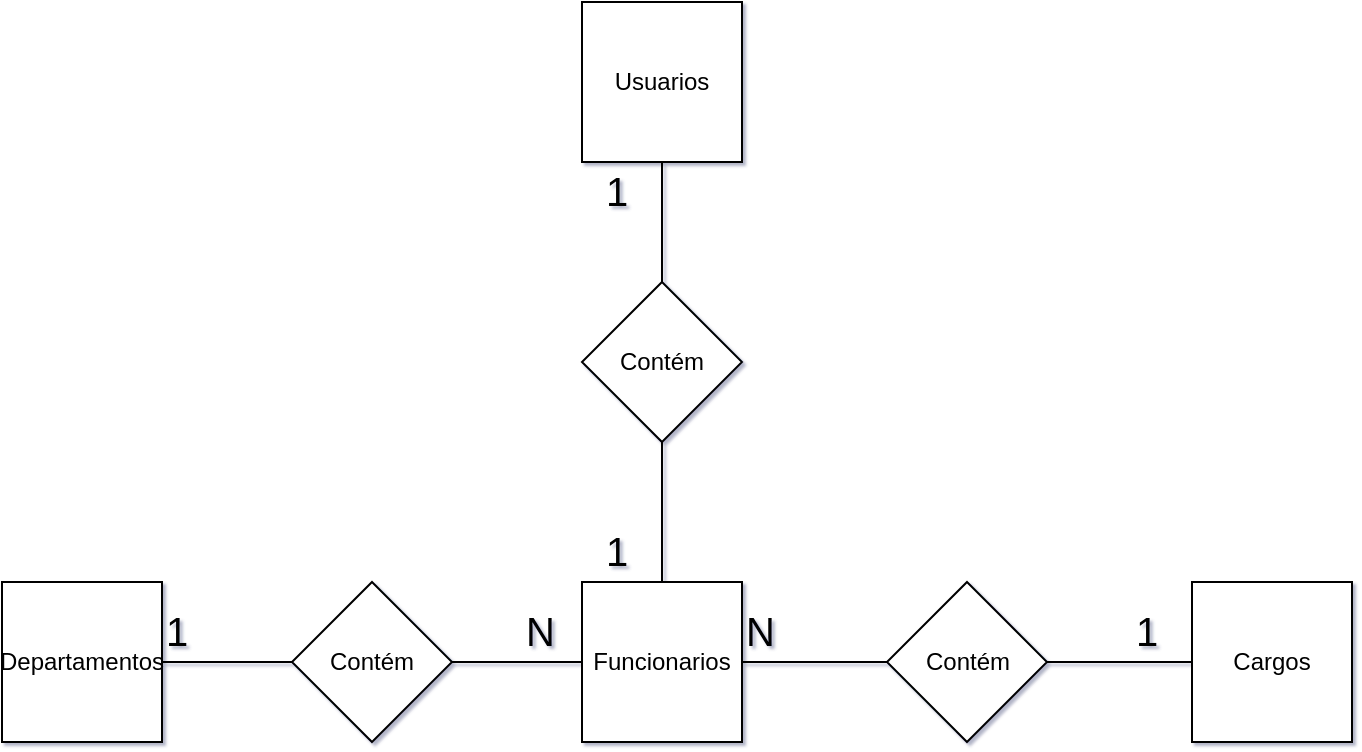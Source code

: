 <mxfile version="10.9.5" type="device"><diagram id="m13je6NSDAebl8KQ4h3d" name="Conceitual"><mxGraphModel dx="942" dy="644" grid="1" gridSize="10" guides="1" tooltips="1" connect="1" arrows="1" fold="1" page="1" pageScale="1" pageWidth="827" pageHeight="1169" math="0" shadow="1"><root><mxCell id="0"/><mxCell id="1" parent="0"/><mxCell id="jYKV54iXD8PgbQOX5oXM-18" style="edgeStyle=orthogonalEdgeStyle;rounded=0;orthogonalLoop=1;jettySize=auto;html=1;exitX=0.5;exitY=1;exitDx=0;exitDy=0;entryX=0.5;entryY=0;entryDx=0;entryDy=0;endArrow=none;endFill=0;" edge="1" parent="1" source="jYKV54iXD8PgbQOX5oXM-1" target="jYKV54iXD8PgbQOX5oXM-8"><mxGeometry relative="1" as="geometry"/></mxCell><mxCell id="jYKV54iXD8PgbQOX5oXM-1" value="Usuarios" style="whiteSpace=wrap;html=1;aspect=fixed;" vertex="1" parent="1"><mxGeometry x="395" y="60" width="80" height="80" as="geometry"/></mxCell><mxCell id="jYKV54iXD8PgbQOX5oXM-20" style="edgeStyle=orthogonalEdgeStyle;rounded=0;orthogonalLoop=1;jettySize=auto;html=1;exitX=1;exitY=0.5;exitDx=0;exitDy=0;entryX=0;entryY=0.5;entryDx=0;entryDy=0;endArrow=none;endFill=0;" edge="1" parent="1" source="jYKV54iXD8PgbQOX5oXM-2" target="jYKV54iXD8PgbQOX5oXM-10"><mxGeometry relative="1" as="geometry"/></mxCell><mxCell id="jYKV54iXD8PgbQOX5oXM-2" value="Funcionarios" style="whiteSpace=wrap;html=1;aspect=fixed;" vertex="1" parent="1"><mxGeometry x="395" y="350" width="80" height="80" as="geometry"/></mxCell><mxCell id="jYKV54iXD8PgbQOX5oXM-3" value="Departamentos" style="whiteSpace=wrap;html=1;aspect=fixed;" vertex="1" parent="1"><mxGeometry x="105" y="350" width="80" height="80" as="geometry"/></mxCell><mxCell id="jYKV54iXD8PgbQOX5oXM-4" value="Cargos" style="whiteSpace=wrap;html=1;aspect=fixed;" vertex="1" parent="1"><mxGeometry x="700" y="350" width="80" height="80" as="geometry"/></mxCell><mxCell id="jYKV54iXD8PgbQOX5oXM-22" style="edgeStyle=orthogonalEdgeStyle;rounded=0;orthogonalLoop=1;jettySize=auto;html=1;exitX=1;exitY=0.5;exitDx=0;exitDy=0;entryX=0;entryY=0.5;entryDx=0;entryDy=0;endArrow=none;endFill=0;" edge="1" parent="1" source="jYKV54iXD8PgbQOX5oXM-5" target="jYKV54iXD8PgbQOX5oXM-2"><mxGeometry relative="1" as="geometry"/></mxCell><mxCell id="jYKV54iXD8PgbQOX5oXM-23" value="" style="edgeStyle=orthogonalEdgeStyle;rounded=0;orthogonalLoop=1;jettySize=auto;html=1;endArrow=none;endFill=0;" edge="1" parent="1" source="jYKV54iXD8PgbQOX5oXM-5" target="jYKV54iXD8PgbQOX5oXM-3"><mxGeometry relative="1" as="geometry"/></mxCell><mxCell id="jYKV54iXD8PgbQOX5oXM-5" value="Contém" style="rhombus;whiteSpace=wrap;html=1;" vertex="1" parent="1"><mxGeometry x="250" y="350" width="80" height="80" as="geometry"/></mxCell><mxCell id="jYKV54iXD8PgbQOX5oXM-19" style="edgeStyle=orthogonalEdgeStyle;rounded=0;orthogonalLoop=1;jettySize=auto;html=1;exitX=0.5;exitY=1;exitDx=0;exitDy=0;entryX=0.5;entryY=0;entryDx=0;entryDy=0;endArrow=none;endFill=0;" edge="1" parent="1" source="jYKV54iXD8PgbQOX5oXM-8" target="jYKV54iXD8PgbQOX5oXM-2"><mxGeometry relative="1" as="geometry"/></mxCell><mxCell id="jYKV54iXD8PgbQOX5oXM-8" value="Contém" style="rhombus;whiteSpace=wrap;html=1;" vertex="1" parent="1"><mxGeometry x="395" y="200" width="80" height="80" as="geometry"/></mxCell><mxCell id="jYKV54iXD8PgbQOX5oXM-21" style="edgeStyle=orthogonalEdgeStyle;rounded=0;orthogonalLoop=1;jettySize=auto;html=1;exitX=1;exitY=0.5;exitDx=0;exitDy=0;entryX=0;entryY=0.5;entryDx=0;entryDy=0;endArrow=none;endFill=0;" edge="1" parent="1" source="jYKV54iXD8PgbQOX5oXM-10" target="jYKV54iXD8PgbQOX5oXM-4"><mxGeometry relative="1" as="geometry"/></mxCell><mxCell id="jYKV54iXD8PgbQOX5oXM-10" value="Contém" style="rhombus;whiteSpace=wrap;html=1;" vertex="1" parent="1"><mxGeometry x="547.5" y="350" width="80" height="80" as="geometry"/></mxCell><mxCell id="jYKV54iXD8PgbQOX5oXM-24" value="&lt;font style=&quot;font-size: 20px&quot;&gt;1&lt;/font&gt;" style="text;html=1;resizable=0;points=[];autosize=1;align=left;verticalAlign=top;spacingTop=-4;" vertex="1" parent="1"><mxGeometry x="185" y="360" width="30" height="20" as="geometry"/></mxCell><mxCell id="jYKV54iXD8PgbQOX5oXM-25" value="&lt;font style=&quot;font-size: 20px&quot;&gt;1&lt;/font&gt;" style="text;html=1;resizable=0;points=[];autosize=1;align=left;verticalAlign=top;spacingTop=-4;" vertex="1" parent="1"><mxGeometry x="405" y="140" width="30" height="20" as="geometry"/></mxCell><mxCell id="jYKV54iXD8PgbQOX5oXM-26" value="&lt;font style=&quot;font-size: 20px&quot;&gt;1&lt;/font&gt;" style="text;html=1;resizable=0;points=[];autosize=1;align=left;verticalAlign=top;spacingTop=-4;" vertex="1" parent="1"><mxGeometry x="405" y="320" width="30" height="20" as="geometry"/></mxCell><mxCell id="jYKV54iXD8PgbQOX5oXM-27" value="&lt;font style=&quot;font-size: 20px&quot;&gt;N&lt;/font&gt;" style="text;html=1;resizable=0;points=[];autosize=1;align=left;verticalAlign=top;spacingTop=-4;" vertex="1" parent="1"><mxGeometry x="365" y="360" width="30" height="20" as="geometry"/></mxCell><mxCell id="jYKV54iXD8PgbQOX5oXM-28" value="&lt;font style=&quot;font-size: 20px&quot;&gt;N&lt;/font&gt;" style="text;html=1;resizable=0;points=[];autosize=1;align=left;verticalAlign=top;spacingTop=-4;" vertex="1" parent="1"><mxGeometry x="475" y="360" width="30" height="20" as="geometry"/></mxCell><mxCell id="jYKV54iXD8PgbQOX5oXM-29" value="&lt;font style=&quot;font-size: 20px&quot;&gt;1&lt;/font&gt;" style="text;html=1;resizable=0;points=[];autosize=1;align=left;verticalAlign=top;spacingTop=-4;" vertex="1" parent="1"><mxGeometry x="670" y="360" width="30" height="20" as="geometry"/></mxCell></root></mxGraphModel></diagram><diagram id="We4U8P5a0HF2kTUSiO7T" name="Lógico"><mxGraphModel dx="942" dy="644" grid="1" gridSize="10" guides="1" tooltips="1" connect="1" arrows="1" fold="1" page="1" pageScale="1" pageWidth="827" pageHeight="1169" math="0" shadow="1"><root><mxCell id="3L8fq8RK9E8VwrHOPHqf-0"/><mxCell id="3L8fq8RK9E8VwrHOPHqf-1" parent="3L8fq8RK9E8VwrHOPHqf-0"/><mxCell id="3L8fq8RK9E8VwrHOPHqf-2" value="Funcionarios" style="swimlane;fontStyle=0;childLayout=stackLayout;horizontal=1;startSize=26;fillColor=#e0e0e0;horizontalStack=0;resizeParent=1;resizeParentMax=0;resizeLast=0;collapsible=1;marginBottom=0;swimlaneFillColor=#ffffff;align=center;fontSize=14;" vertex="1" parent="3L8fq8RK9E8VwrHOPHqf-1"><mxGeometry x="180" y="34" width="170" height="238" as="geometry"/></mxCell><mxCell id="3L8fq8RK9E8VwrHOPHqf-3" value="IdFuncionario: INT" style="shape=partialRectangle;top=0;left=0;right=0;bottom=1;align=left;verticalAlign=middle;fillColor=none;spacingLeft=34;spacingRight=4;overflow=hidden;rotatable=0;points=[[0,0.5],[1,0.5]];portConstraint=eastwest;dropTarget=0;fontStyle=5;fontSize=12;" vertex="1" parent="3L8fq8RK9E8VwrHOPHqf-2"><mxGeometry y="26" width="170" height="30" as="geometry"/></mxCell><mxCell id="3L8fq8RK9E8VwrHOPHqf-4" value="PK" style="shape=partialRectangle;top=0;left=0;bottom=0;fillColor=none;align=left;verticalAlign=middle;spacingLeft=4;spacingRight=4;overflow=hidden;rotatable=0;points=[];portConstraint=eastwest;part=1;fontSize=12;" vertex="1" connectable="0" parent="3L8fq8RK9E8VwrHOPHqf-3"><mxGeometry width="30" height="30" as="geometry"/></mxCell><mxCell id="3L8fq8RK9E8VwrHOPHqf-5" value="Nome: Varchar(255)" style="shape=partialRectangle;top=0;left=0;right=0;bottom=0;align=left;verticalAlign=top;fillColor=none;spacingLeft=34;spacingRight=4;overflow=hidden;rotatable=0;points=[[0,0.5],[1,0.5]];portConstraint=eastwest;dropTarget=0;fontSize=12;" vertex="1" parent="3L8fq8RK9E8VwrHOPHqf-2"><mxGeometry y="56" width="170" height="26" as="geometry"/></mxCell><mxCell id="3L8fq8RK9E8VwrHOPHqf-6" value="" style="shape=partialRectangle;top=0;left=0;bottom=0;fillColor=none;align=left;verticalAlign=top;spacingLeft=4;spacingRight=4;overflow=hidden;rotatable=0;points=[];portConstraint=eastwest;part=1;fontSize=12;" vertex="1" connectable="0" parent="3L8fq8RK9E8VwrHOPHqf-5"><mxGeometry width="30" height="26" as="geometry"/></mxCell><mxCell id="3L8fq8RK9E8VwrHOPHqf-7" value="CPF : Char(11)" style="shape=partialRectangle;top=0;left=0;right=0;bottom=0;align=left;verticalAlign=top;fillColor=none;spacingLeft=34;spacingRight=4;overflow=hidden;rotatable=0;points=[[0,0.5],[1,0.5]];portConstraint=eastwest;dropTarget=0;fontSize=12;" vertex="1" parent="3L8fq8RK9E8VwrHOPHqf-2"><mxGeometry y="82" width="170" height="26" as="geometry"/></mxCell><mxCell id="3L8fq8RK9E8VwrHOPHqf-8" value="" style="shape=partialRectangle;top=0;left=0;bottom=0;fillColor=none;align=left;verticalAlign=top;spacingLeft=4;spacingRight=4;overflow=hidden;rotatable=0;points=[];portConstraint=eastwest;part=1;fontSize=12;" vertex="1" connectable="0" parent="3L8fq8RK9E8VwrHOPHqf-7"><mxGeometry width="30" height="26" as="geometry"/></mxCell><mxCell id="3L8fq8RK9E8VwrHOPHqf-9" value="DataNascimento : Date" style="shape=partialRectangle;top=0;left=0;right=0;bottom=0;align=left;verticalAlign=top;fillColor=none;spacingLeft=34;spacingRight=4;overflow=hidden;rotatable=0;points=[[0,0.5],[1,0.5]];portConstraint=eastwest;dropTarget=0;fontSize=12;" vertex="1" parent="3L8fq8RK9E8VwrHOPHqf-2"><mxGeometry y="108" width="170" height="26" as="geometry"/></mxCell><mxCell id="3L8fq8RK9E8VwrHOPHqf-10" value="" style="shape=partialRectangle;top=0;left=0;bottom=0;fillColor=none;align=left;verticalAlign=top;spacingLeft=4;spacingRight=4;overflow=hidden;rotatable=0;points=[];portConstraint=eastwest;part=1;fontSize=12;" vertex="1" connectable="0" parent="3L8fq8RK9E8VwrHOPHqf-9"><mxGeometry width="30" height="26" as="geometry"/></mxCell><mxCell id="3L8fq8RK9E8VwrHOPHqf-46" value="Salario : Float" style="shape=partialRectangle;top=0;left=0;right=0;bottom=0;align=left;verticalAlign=top;fillColor=none;spacingLeft=34;spacingRight=4;overflow=hidden;rotatable=0;points=[[0,0.5],[1,0.5]];portConstraint=eastwest;dropTarget=0;fontSize=12;" vertex="1" parent="3L8fq8RK9E8VwrHOPHqf-2"><mxGeometry y="134" width="170" height="26" as="geometry"/></mxCell><mxCell id="3L8fq8RK9E8VwrHOPHqf-47" value="" style="shape=partialRectangle;top=0;left=0;bottom=0;fillColor=none;align=left;verticalAlign=top;spacingLeft=4;spacingRight=4;overflow=hidden;rotatable=0;points=[];portConstraint=eastwest;part=1;fontSize=12;" vertex="1" connectable="0" parent="3L8fq8RK9E8VwrHOPHqf-46"><mxGeometry width="30" height="26" as="geometry"/></mxCell><mxCell id="3L8fq8RK9E8VwrHOPHqf-48" value="IdDepartamento : INT" style="shape=partialRectangle;top=0;left=0;right=0;bottom=0;align=left;verticalAlign=top;fillColor=none;spacingLeft=34;spacingRight=4;overflow=hidden;rotatable=0;points=[[0,0.5],[1,0.5]];portConstraint=eastwest;dropTarget=0;fontSize=12;" vertex="1" parent="3L8fq8RK9E8VwrHOPHqf-2"><mxGeometry y="160" width="170" height="26" as="geometry"/></mxCell><mxCell id="3L8fq8RK9E8VwrHOPHqf-49" value="FK" style="shape=partialRectangle;top=0;left=0;bottom=0;fillColor=none;align=left;verticalAlign=top;spacingLeft=4;spacingRight=4;overflow=hidden;rotatable=0;points=[];portConstraint=eastwest;part=1;fontSize=12;" vertex="1" connectable="0" parent="3L8fq8RK9E8VwrHOPHqf-48"><mxGeometry width="30" height="26" as="geometry"/></mxCell><mxCell id="3L8fq8RK9E8VwrHOPHqf-50" value="IdCargo : INT" style="shape=partialRectangle;top=0;left=0;right=0;bottom=0;align=left;verticalAlign=top;fillColor=none;spacingLeft=34;spacingRight=4;overflow=hidden;rotatable=0;points=[[0,0.5],[1,0.5]];portConstraint=eastwest;dropTarget=0;fontSize=12;" vertex="1" parent="3L8fq8RK9E8VwrHOPHqf-2"><mxGeometry y="186" width="170" height="26" as="geometry"/></mxCell><mxCell id="3L8fq8RK9E8VwrHOPHqf-51" value="FK" style="shape=partialRectangle;top=0;left=0;bottom=0;fillColor=none;align=left;verticalAlign=top;spacingLeft=4;spacingRight=4;overflow=hidden;rotatable=0;points=[];portConstraint=eastwest;part=1;fontSize=12;" vertex="1" connectable="0" parent="3L8fq8RK9E8VwrHOPHqf-50"><mxGeometry width="30" height="26" as="geometry"/></mxCell><mxCell id="3L8fq8RK9E8VwrHOPHqf-52" value="IdUsuario : INT" style="shape=partialRectangle;top=0;left=0;right=0;bottom=0;align=left;verticalAlign=top;fillColor=none;spacingLeft=34;spacingRight=4;overflow=hidden;rotatable=0;points=[[0,0.5],[1,0.5]];portConstraint=eastwest;dropTarget=0;fontSize=12;" vertex="1" parent="3L8fq8RK9E8VwrHOPHqf-2"><mxGeometry y="212" width="170" height="26" as="geometry"/></mxCell><mxCell id="3L8fq8RK9E8VwrHOPHqf-53" value="FK" style="shape=partialRectangle;top=0;left=0;bottom=0;fillColor=none;align=left;verticalAlign=top;spacingLeft=4;spacingRight=4;overflow=hidden;rotatable=0;points=[];portConstraint=eastwest;part=1;fontSize=12;" vertex="1" connectable="0" parent="3L8fq8RK9E8VwrHOPHqf-52"><mxGeometry width="30" height="26" as="geometry"/></mxCell><mxCell id="3L8fq8RK9E8VwrHOPHqf-13" value="Departamentos" style="swimlane;fontStyle=0;childLayout=stackLayout;horizontal=1;startSize=26;fillColor=#e0e0e0;horizontalStack=0;resizeParent=1;resizeParentMax=0;resizeLast=0;collapsible=1;marginBottom=0;swimlaneFillColor=#ffffff;align=center;fontSize=14;" vertex="1" parent="3L8fq8RK9E8VwrHOPHqf-1"><mxGeometry x="310" y="310" width="250" height="82" as="geometry"/></mxCell><mxCell id="3L8fq8RK9E8VwrHOPHqf-14" value="IdDepartamento: INT" style="shape=partialRectangle;top=0;left=0;right=0;bottom=1;align=left;verticalAlign=middle;fillColor=none;spacingLeft=34;spacingRight=4;overflow=hidden;rotatable=0;points=[[0,0.5],[1,0.5]];portConstraint=eastwest;dropTarget=0;fontStyle=5;fontSize=12;" vertex="1" parent="3L8fq8RK9E8VwrHOPHqf-13"><mxGeometry y="26" width="250" height="30" as="geometry"/></mxCell><mxCell id="3L8fq8RK9E8VwrHOPHqf-15" value="PK" style="shape=partialRectangle;top=0;left=0;bottom=0;fillColor=none;align=left;verticalAlign=middle;spacingLeft=4;spacingRight=4;overflow=hidden;rotatable=0;points=[];portConstraint=eastwest;part=1;fontSize=12;" vertex="1" connectable="0" parent="3L8fq8RK9E8VwrHOPHqf-14"><mxGeometry width="30" height="30" as="geometry"/></mxCell><mxCell id="3L8fq8RK9E8VwrHOPHqf-16" value="NomeDepartamento: Varchar(255)" style="shape=partialRectangle;top=0;left=0;right=0;bottom=0;align=left;verticalAlign=top;fillColor=none;spacingLeft=34;spacingRight=4;overflow=hidden;rotatable=0;points=[[0,0.5],[1,0.5]];portConstraint=eastwest;dropTarget=0;fontSize=12;" vertex="1" parent="3L8fq8RK9E8VwrHOPHqf-13"><mxGeometry y="56" width="250" height="26" as="geometry"/></mxCell><mxCell id="3L8fq8RK9E8VwrHOPHqf-17" value="" style="shape=partialRectangle;top=0;left=0;bottom=0;fillColor=none;align=left;verticalAlign=top;spacingLeft=4;spacingRight=4;overflow=hidden;rotatable=0;points=[];portConstraint=eastwest;part=1;fontSize=12;" vertex="1" connectable="0" parent="3L8fq8RK9E8VwrHOPHqf-16"><mxGeometry width="30" height="26" as="geometry"/></mxCell><mxCell id="3L8fq8RK9E8VwrHOPHqf-24" value="Cargos" style="swimlane;fontStyle=0;childLayout=stackLayout;horizontal=1;startSize=26;fillColor=#e0e0e0;horizontalStack=0;resizeParent=1;resizeParentMax=0;resizeLast=0;collapsible=1;marginBottom=0;swimlaneFillColor=#ffffff;align=center;fontSize=14;" vertex="1" parent="3L8fq8RK9E8VwrHOPHqf-1"><mxGeometry x="530" y="43" width="200" height="108" as="geometry"/></mxCell><mxCell id="3L8fq8RK9E8VwrHOPHqf-25" value="IdCargo : INT" style="shape=partialRectangle;top=0;left=0;right=0;bottom=1;align=left;verticalAlign=middle;fillColor=none;spacingLeft=34;spacingRight=4;overflow=hidden;rotatable=0;points=[[0,0.5],[1,0.5]];portConstraint=eastwest;dropTarget=0;fontStyle=5;fontSize=12;" vertex="1" parent="3L8fq8RK9E8VwrHOPHqf-24"><mxGeometry y="26" width="200" height="30" as="geometry"/></mxCell><mxCell id="3L8fq8RK9E8VwrHOPHqf-26" value="PK" style="shape=partialRectangle;top=0;left=0;bottom=0;fillColor=none;align=left;verticalAlign=middle;spacingLeft=4;spacingRight=4;overflow=hidden;rotatable=0;points=[];portConstraint=eastwest;part=1;fontSize=12;" vertex="1" connectable="0" parent="3L8fq8RK9E8VwrHOPHqf-25"><mxGeometry width="30" height="30" as="geometry"/></mxCell><mxCell id="3L8fq8RK9E8VwrHOPHqf-27" value="NomeCargo: Varchar(255)" style="shape=partialRectangle;top=0;left=0;right=0;bottom=0;align=left;verticalAlign=top;fillColor=none;spacingLeft=34;spacingRight=4;overflow=hidden;rotatable=0;points=[[0,0.5],[1,0.5]];portConstraint=eastwest;dropTarget=0;fontSize=12;" vertex="1" parent="3L8fq8RK9E8VwrHOPHqf-24"><mxGeometry y="56" width="200" height="26" as="geometry"/></mxCell><mxCell id="3L8fq8RK9E8VwrHOPHqf-28" value="" style="shape=partialRectangle;top=0;left=0;bottom=0;fillColor=none;align=left;verticalAlign=top;spacingLeft=4;spacingRight=4;overflow=hidden;rotatable=0;points=[];portConstraint=eastwest;part=1;fontSize=12;" vertex="1" connectable="0" parent="3L8fq8RK9E8VwrHOPHqf-27"><mxGeometry width="30" height="26" as="geometry"/></mxCell><mxCell id="3L8fq8RK9E8VwrHOPHqf-29" value="Ativo: Char(3)" style="shape=partialRectangle;top=0;left=0;right=0;bottom=0;align=left;verticalAlign=top;fillColor=none;spacingLeft=34;spacingRight=4;overflow=hidden;rotatable=0;points=[[0,0.5],[1,0.5]];portConstraint=eastwest;dropTarget=0;fontSize=12;" vertex="1" parent="3L8fq8RK9E8VwrHOPHqf-24"><mxGeometry y="82" width="200" height="26" as="geometry"/></mxCell><mxCell id="3L8fq8RK9E8VwrHOPHqf-30" value="" style="shape=partialRectangle;top=0;left=0;bottom=0;fillColor=none;align=left;verticalAlign=top;spacingLeft=4;spacingRight=4;overflow=hidden;rotatable=0;points=[];portConstraint=eastwest;part=1;fontSize=12;" vertex="1" connectable="0" parent="3L8fq8RK9E8VwrHOPHqf-29"><mxGeometry width="30" height="26" as="geometry"/></mxCell><mxCell id="3L8fq8RK9E8VwrHOPHqf-35" value="Usuarios" style="swimlane;fontStyle=0;childLayout=stackLayout;horizontal=1;startSize=26;fillColor=#e0e0e0;horizontalStack=0;resizeParent=1;resizeParentMax=0;resizeLast=0;collapsible=1;marginBottom=0;swimlaneFillColor=#ffffff;align=center;fontSize=14;" vertex="1" parent="3L8fq8RK9E8VwrHOPHqf-1"><mxGeometry x="530" y="173" width="200" height="108" as="geometry"/></mxCell><mxCell id="3L8fq8RK9E8VwrHOPHqf-36" value="IdUsuario INT" style="shape=partialRectangle;top=0;left=0;right=0;bottom=1;align=left;verticalAlign=middle;fillColor=none;spacingLeft=34;spacingRight=4;overflow=hidden;rotatable=0;points=[[0,0.5],[1,0.5]];portConstraint=eastwest;dropTarget=0;fontStyle=5;fontSize=12;" vertex="1" parent="3L8fq8RK9E8VwrHOPHqf-35"><mxGeometry y="26" width="200" height="30" as="geometry"/></mxCell><mxCell id="3L8fq8RK9E8VwrHOPHqf-37" value="PK" style="shape=partialRectangle;top=0;left=0;bottom=0;fillColor=none;align=left;verticalAlign=middle;spacingLeft=4;spacingRight=4;overflow=hidden;rotatable=0;points=[];portConstraint=eastwest;part=1;fontSize=12;" vertex="1" connectable="0" parent="3L8fq8RK9E8VwrHOPHqf-36"><mxGeometry width="30" height="30" as="geometry"/></mxCell><mxCell id="3L8fq8RK9E8VwrHOPHqf-38" value="Email : Varchar(255)" style="shape=partialRectangle;top=0;left=0;right=0;bottom=0;align=left;verticalAlign=top;fillColor=none;spacingLeft=34;spacingRight=4;overflow=hidden;rotatable=0;points=[[0,0.5],[1,0.5]];portConstraint=eastwest;dropTarget=0;fontSize=12;" vertex="1" parent="3L8fq8RK9E8VwrHOPHqf-35"><mxGeometry y="56" width="200" height="26" as="geometry"/></mxCell><mxCell id="3L8fq8RK9E8VwrHOPHqf-39" value="" style="shape=partialRectangle;top=0;left=0;bottom=0;fillColor=none;align=left;verticalAlign=top;spacingLeft=4;spacingRight=4;overflow=hidden;rotatable=0;points=[];portConstraint=eastwest;part=1;fontSize=12;" vertex="1" connectable="0" parent="3L8fq8RK9E8VwrHOPHqf-38"><mxGeometry width="30" height="26" as="geometry"/></mxCell><mxCell id="3L8fq8RK9E8VwrHOPHqf-40" value="Permissao : Varchar(255)" style="shape=partialRectangle;top=0;left=0;right=0;bottom=0;align=left;verticalAlign=top;fillColor=none;spacingLeft=34;spacingRight=4;overflow=hidden;rotatable=0;points=[[0,0.5],[1,0.5]];portConstraint=eastwest;dropTarget=0;fontSize=12;" vertex="1" parent="3L8fq8RK9E8VwrHOPHqf-35"><mxGeometry y="82" width="200" height="26" as="geometry"/></mxCell><mxCell id="3L8fq8RK9E8VwrHOPHqf-41" value="" style="shape=partialRectangle;top=0;left=0;bottom=0;fillColor=none;align=left;verticalAlign=top;spacingLeft=4;spacingRight=4;overflow=hidden;rotatable=0;points=[];portConstraint=eastwest;part=1;fontSize=12;" vertex="1" connectable="0" parent="3L8fq8RK9E8VwrHOPHqf-40"><mxGeometry width="30" height="26" as="geometry"/></mxCell><mxCell id="3L8fq8RK9E8VwrHOPHqf-54" style="edgeStyle=orthogonalEdgeStyle;rounded=0;orthogonalLoop=1;jettySize=auto;html=1;entryX=0;entryY=0.5;entryDx=0;entryDy=0;endArrow=none;endFill=0;" edge="1" parent="3L8fq8RK9E8VwrHOPHqf-1" source="3L8fq8RK9E8VwrHOPHqf-14" target="3L8fq8RK9E8VwrHOPHqf-48"><mxGeometry relative="1" as="geometry"/></mxCell><mxCell id="3L8fq8RK9E8VwrHOPHqf-55" style="edgeStyle=orthogonalEdgeStyle;rounded=0;orthogonalLoop=1;jettySize=auto;html=1;exitX=1;exitY=0.5;exitDx=0;exitDy=0;entryX=0;entryY=0.5;entryDx=0;entryDy=0;endArrow=none;endFill=0;" edge="1" parent="3L8fq8RK9E8VwrHOPHqf-1" source="3L8fq8RK9E8VwrHOPHqf-50" target="3L8fq8RK9E8VwrHOPHqf-25"><mxGeometry relative="1" as="geometry"/></mxCell><mxCell id="3L8fq8RK9E8VwrHOPHqf-58" style="edgeStyle=orthogonalEdgeStyle;rounded=0;orthogonalLoop=1;jettySize=auto;html=1;exitX=1;exitY=0.5;exitDx=0;exitDy=0;entryX=0;entryY=0.5;entryDx=0;entryDy=0;endArrow=none;endFill=0;" edge="1" parent="3L8fq8RK9E8VwrHOPHqf-1" source="3L8fq8RK9E8VwrHOPHqf-52" target="3L8fq8RK9E8VwrHOPHqf-36"><mxGeometry relative="1" as="geometry"><Array as="points"><mxPoint x="480" y="268"/><mxPoint x="480" y="214"/></Array></mxGeometry></mxCell></root></mxGraphModel></diagram></mxfile>